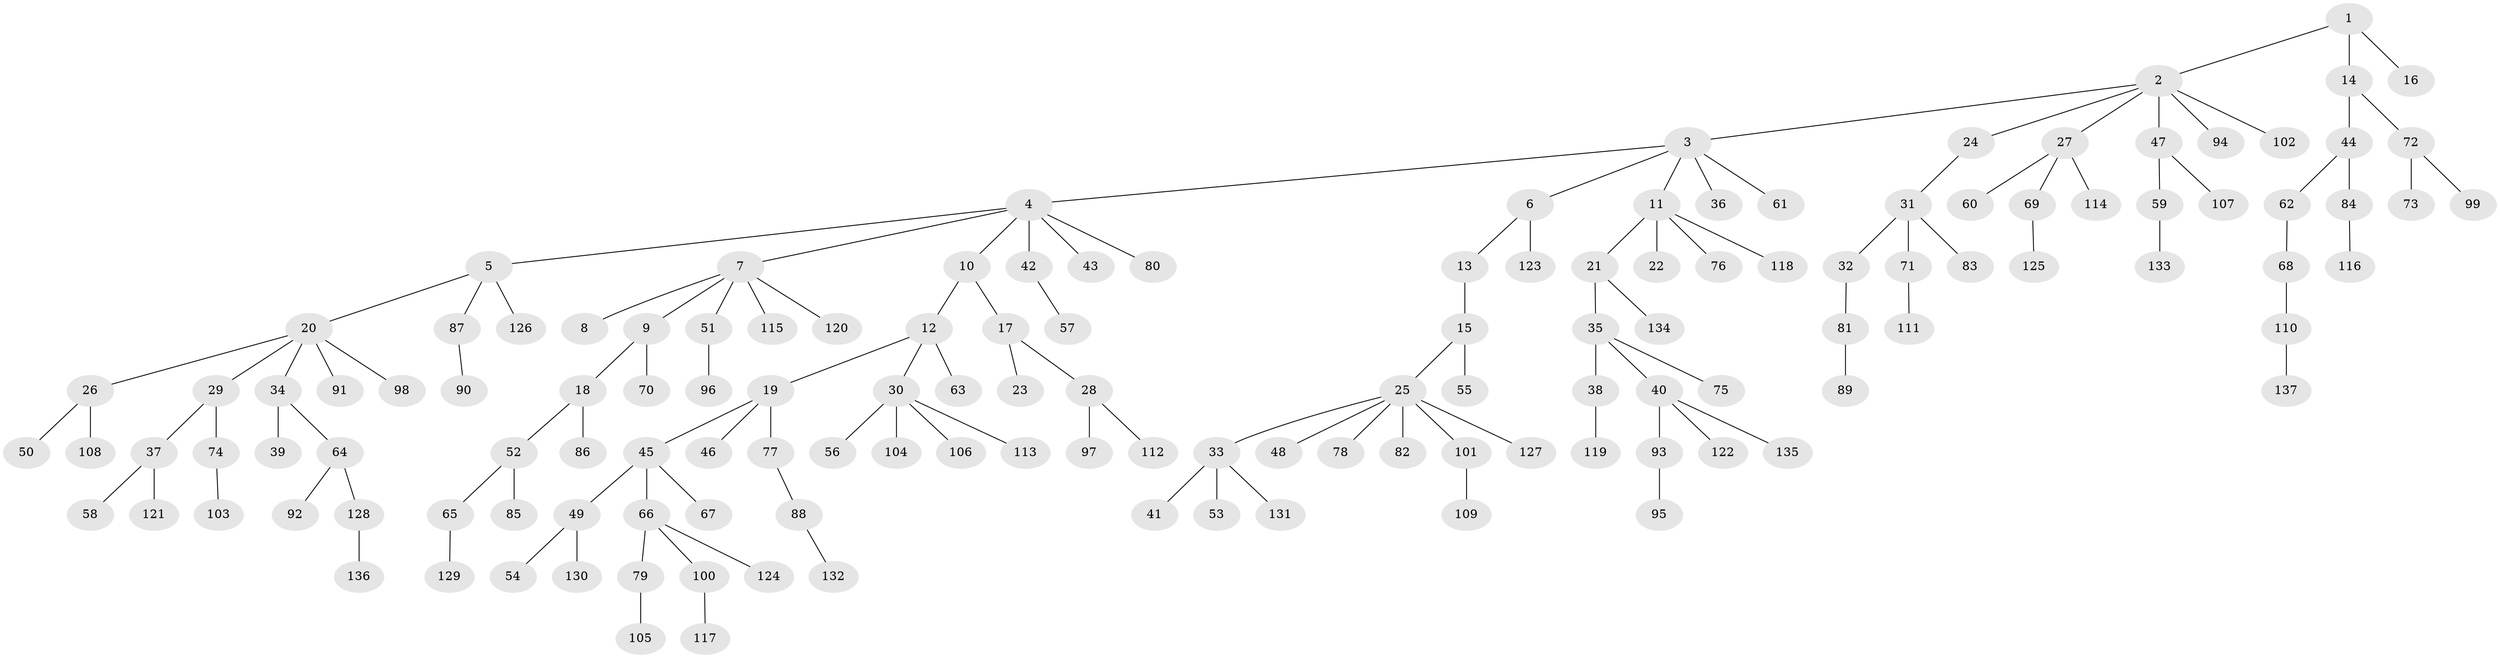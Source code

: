 // Generated by graph-tools (version 1.1) at 2025/15/03/09/25 04:15:34]
// undirected, 137 vertices, 136 edges
graph export_dot {
graph [start="1"]
  node [color=gray90,style=filled];
  1;
  2;
  3;
  4;
  5;
  6;
  7;
  8;
  9;
  10;
  11;
  12;
  13;
  14;
  15;
  16;
  17;
  18;
  19;
  20;
  21;
  22;
  23;
  24;
  25;
  26;
  27;
  28;
  29;
  30;
  31;
  32;
  33;
  34;
  35;
  36;
  37;
  38;
  39;
  40;
  41;
  42;
  43;
  44;
  45;
  46;
  47;
  48;
  49;
  50;
  51;
  52;
  53;
  54;
  55;
  56;
  57;
  58;
  59;
  60;
  61;
  62;
  63;
  64;
  65;
  66;
  67;
  68;
  69;
  70;
  71;
  72;
  73;
  74;
  75;
  76;
  77;
  78;
  79;
  80;
  81;
  82;
  83;
  84;
  85;
  86;
  87;
  88;
  89;
  90;
  91;
  92;
  93;
  94;
  95;
  96;
  97;
  98;
  99;
  100;
  101;
  102;
  103;
  104;
  105;
  106;
  107;
  108;
  109;
  110;
  111;
  112;
  113;
  114;
  115;
  116;
  117;
  118;
  119;
  120;
  121;
  122;
  123;
  124;
  125;
  126;
  127;
  128;
  129;
  130;
  131;
  132;
  133;
  134;
  135;
  136;
  137;
  1 -- 2;
  1 -- 14;
  1 -- 16;
  2 -- 3;
  2 -- 24;
  2 -- 27;
  2 -- 47;
  2 -- 94;
  2 -- 102;
  3 -- 4;
  3 -- 6;
  3 -- 11;
  3 -- 36;
  3 -- 61;
  4 -- 5;
  4 -- 7;
  4 -- 10;
  4 -- 42;
  4 -- 43;
  4 -- 80;
  5 -- 20;
  5 -- 87;
  5 -- 126;
  6 -- 13;
  6 -- 123;
  7 -- 8;
  7 -- 9;
  7 -- 51;
  7 -- 115;
  7 -- 120;
  9 -- 18;
  9 -- 70;
  10 -- 12;
  10 -- 17;
  11 -- 21;
  11 -- 22;
  11 -- 76;
  11 -- 118;
  12 -- 19;
  12 -- 30;
  12 -- 63;
  13 -- 15;
  14 -- 44;
  14 -- 72;
  15 -- 25;
  15 -- 55;
  17 -- 23;
  17 -- 28;
  18 -- 52;
  18 -- 86;
  19 -- 45;
  19 -- 46;
  19 -- 77;
  20 -- 26;
  20 -- 29;
  20 -- 34;
  20 -- 91;
  20 -- 98;
  21 -- 35;
  21 -- 134;
  24 -- 31;
  25 -- 33;
  25 -- 48;
  25 -- 78;
  25 -- 82;
  25 -- 101;
  25 -- 127;
  26 -- 50;
  26 -- 108;
  27 -- 60;
  27 -- 69;
  27 -- 114;
  28 -- 97;
  28 -- 112;
  29 -- 37;
  29 -- 74;
  30 -- 56;
  30 -- 104;
  30 -- 106;
  30 -- 113;
  31 -- 32;
  31 -- 71;
  31 -- 83;
  32 -- 81;
  33 -- 41;
  33 -- 53;
  33 -- 131;
  34 -- 39;
  34 -- 64;
  35 -- 38;
  35 -- 40;
  35 -- 75;
  37 -- 58;
  37 -- 121;
  38 -- 119;
  40 -- 93;
  40 -- 122;
  40 -- 135;
  42 -- 57;
  44 -- 62;
  44 -- 84;
  45 -- 49;
  45 -- 66;
  45 -- 67;
  47 -- 59;
  47 -- 107;
  49 -- 54;
  49 -- 130;
  51 -- 96;
  52 -- 65;
  52 -- 85;
  59 -- 133;
  62 -- 68;
  64 -- 92;
  64 -- 128;
  65 -- 129;
  66 -- 79;
  66 -- 100;
  66 -- 124;
  68 -- 110;
  69 -- 125;
  71 -- 111;
  72 -- 73;
  72 -- 99;
  74 -- 103;
  77 -- 88;
  79 -- 105;
  81 -- 89;
  84 -- 116;
  87 -- 90;
  88 -- 132;
  93 -- 95;
  100 -- 117;
  101 -- 109;
  110 -- 137;
  128 -- 136;
}
